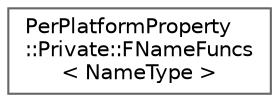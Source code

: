 digraph "Graphical Class Hierarchy"
{
 // INTERACTIVE_SVG=YES
 // LATEX_PDF_SIZE
  bgcolor="transparent";
  edge [fontname=Helvetica,fontsize=10,labelfontname=Helvetica,labelfontsize=10];
  node [fontname=Helvetica,fontsize=10,shape=box,height=0.2,width=0.4];
  rankdir="LR";
  Node0 [id="Node000000",label="PerPlatformProperty\l::Private::FNameFuncs\l\< NameType \>",height=0.2,width=0.4,color="grey40", fillcolor="white", style="filled",URL="$d4/d0d/structPerPlatformProperty_1_1Private_1_1FNameFuncs.html",tooltip=" "];
}
